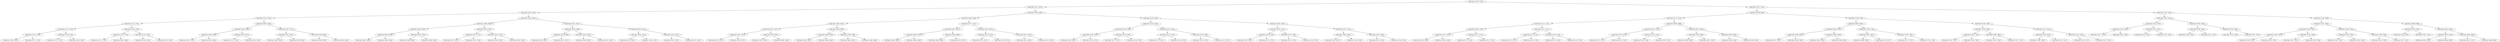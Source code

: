 digraph G{
1837022119 [label="Node{data=[5105, 5105]}"]
1837022119 -> 715453756
715453756 [label="Node{data=[3673, 3673]}"]
715453756 -> 1875352706
1875352706 [label="Node{data=[3061, 3061]}"]
1875352706 -> 103340768
103340768 [label="Node{data=[2251, 2251]}"]
103340768 -> 513010177
513010177 [label="Node{data=[1671, 1671]}"]
513010177 -> 320070138
320070138 [label="Node{data=[1574, 1574]}"]
320070138 -> 1080249494
1080249494 [label="Node{data=[1140, 1140]}"]
1080249494 -> 6054304
6054304 [label="Node{data=[1040, 1040]}"]
1080249494 -> 27152456
27152456 [label="Node{data=[1573, 1573]}"]
320070138 -> 219049392
219049392 [label="Node{data=[1576, 1576]}"]
219049392 -> 1465096059
1465096059 [label="Node{data=[1575, 1575]}"]
219049392 -> 878816592
878816592 [label="Node{data=[1628, 1628]}"]
513010177 -> 1192142724
1192142724 [label="Node{data=[2016, 2016]}"]
1192142724 -> 957555000
957555000 [label="Node{data=[1745, 1745]}"]
957555000 -> 1915781422
1915781422 [label="Node{data=[1726, 1726]}"]
957555000 -> 1258469653
1258469653 [label="Node{data=[1996, 1996]}"]
1192142724 -> 2030179702
2030179702 [label="Node{data=[2220, 2220]}"]
2030179702 -> 1505292687
1505292687 [label="Node{data=[2190, 2190]}"]
2030179702 -> 804729447
804729447 [label="Node{data=[2230, 2230]}"]
103340768 -> 1910762653
1910762653 [label="Node{data=[3053, 3053]}"]
1910762653 -> 413400690
413400690 [label="Node{data=[2683, 2683]}"]
413400690 -> 101269600
101269600 [label="Node{data=[2600, 2600]}"]
101269600 -> 284901068
284901068 [label="Node{data=[2255, 2255]}"]
101269600 -> 2123546442
2123546442 [label="Node{data=[2604, 2604]}"]
413400690 -> 2042994308
2042994308 [label="Node{data=[3051, 3051]}"]
2042994308 -> 889441180
889441180 [label="Node{data=[2725, 2725]}"]
2042994308 -> 2093457070
2093457070 [label="Node{data=[3052, 3052]}"]
1910762653 -> 398722707
398722707 [label="Node{data=[3057, 3057]}"]
398722707 -> 1109433169
1109433169 [label="Node{data=[3055, 3055]}"]
1109433169 -> 1767172002
1767172002 [label="Node{data=[3054, 3054]}"]
1109433169 -> 698758856
698758856 [label="Node{data=[3056, 3056]}"]
398722707 -> 518082033
518082033 [label="Node{data=[3059, 3059]}"]
518082033 -> 1482532719
1482532719 [label="Node{data=[3058, 3058]}"]
518082033 -> 385495601
385495601 [label="Node{data=[3060, 3060]}"]
1875352706 -> 242370128
242370128 [label="Node{data=[3544, 3544]}"]
242370128 -> 451415210
451415210 [label="Node{data=[3069, 3069]}"]
451415210 -> 792442439
792442439 [label="Node{data=[3065, 3065]}"]
792442439 -> 1746367019
1746367019 [label="Node{data=[3063, 3063]}"]
1746367019 -> 1959520703
1959520703 [label="Node{data=[3062, 3062]}"]
1746367019 -> 773600976
773600976 [label="Node{data=[3064, 3064]}"]
792442439 -> 1558656218
1558656218 [label="Node{data=[3067, 3067]}"]
1558656218 -> 254972743
254972743 [label="Node{data=[3066, 3066]}"]
1558656218 -> 614401295
614401295 [label="Node{data=[3068, 3068]}"]
451415210 -> 1811553786
1811553786 [label="Node{data=[3145, 3145]}"]
1811553786 -> 249472443
249472443 [label="Node{data=[3071, 3071]}"]
249472443 -> 367900556
367900556 [label="Node{data=[3070, 3070]}"]
249472443 -> 1233551171
1233551171 [label="Node{data=[3133, 3133]}"]
1811553786 -> 1923661380
1923661380 [label="Node{data=[3313, 3313]}"]
1923661380 -> 153104087
153104087 [label="Node{data=[3293, 3293]}"]
1923661380 -> 1896462760
1896462760 [label="Node{data=[3543, 3543]}"]
242370128 -> 193969325
193969325 [label="Node{data=[3552, 3552]}"]
193969325 -> 1013086470
1013086470 [label="Node{data=[3548, 3548]}"]
1013086470 -> 884780747
884780747 [label="Node{data=[3546, 3546]}"]
884780747 -> 147100941
147100941 [label="Node{data=[3545, 3545]}"]
884780747 -> 2128099948
2128099948 [label="Node{data=[3547, 3547]}"]
1013086470 -> 1373488888
1373488888 [label="Node{data=[3550, 3550]}"]
1373488888 -> 13037822
13037822 [label="Node{data=[3549, 3549]}"]
1373488888 -> 738619670
738619670 [label="Node{data=[3551, 3551]}"]
193969325 -> 322053536
322053536 [label="Node{data=[3561, 3561]}"]
322053536 -> 744999736
744999736 [label="Node{data=[3554, 3554]}"]
744999736 -> 462528330
462528330 [label="Node{data=[3553, 3553]}"]
744999736 -> 67163119
67163119 [label="Node{data=[3555, 3555]}"]
322053536 -> 111012330
111012330 [label="Node{data=[3671, 3671]}"]
111012330 -> 338807818
338807818 [label="Node{data=[3670, 3670]}"]
111012330 -> 63793673
63793673 [label="Node{data=[3672, 3672]}"]
715453756 -> 22040116
22040116 [label="Node{data=[4095, 4095]}"]
22040116 -> 1760245069
1760245069 [label="Node{data=[4063, 4063]}"]
1760245069 -> 1914758598
1914758598 [label="Node{data=[3681, 3681]}"]
1914758598 -> 441799849
441799849 [label="Node{data=[3677, 3677]}"]
441799849 -> 427264057
427264057 [label="Node{data=[3675, 3675]}"]
427264057 -> 679970567
679970567 [label="Node{data=[3674, 3674]}"]
427264057 -> 1576818948
1576818948 [label="Node{data=[3676, 3676]}"]
441799849 -> 1832697358
1832697358 [label="Node{data=[3679, 3679]}"]
1832697358 -> 1211090384
1211090384 [label="Node{data=[3678, 3678]}"]
1832697358 -> 1552206957
1552206957 [label="Node{data=[3680, 3680]}"]
1914758598 -> 1661962880
1661962880 [label="Node{data=[3685, 3685]}"]
1661962880 -> 1800115233
1800115233 [label="Node{data=[3683, 3683]}"]
1800115233 -> 1568464349
1568464349 [label="Node{data=[3682, 3682]}"]
1800115233 -> 669095355
669095355 [label="Node{data=[3684, 3684]}"]
1661962880 -> 941965389
941965389 [label="Node{data=[3796, 3796]}"]
941965389 -> 267919860
267919860 [label="Node{data=[3694, 3694]}"]
941965389 -> 886151139
886151139 [label="Node{data=[3989, 3989]}"]
1760245069 -> 532058255
532058255 [label="Node{data=[4071, 4071]}"]
532058255 -> 218340380
218340380 [label="Node{data=[4067, 4067]}"]
218340380 -> 1136327625
1136327625 [label="Node{data=[4065, 4065]}"]
1136327625 -> 2070676178
2070676178 [label="Node{data=[4064, 4064]}"]
1136327625 -> 1358288856
1358288856 [label="Node{data=[4066, 4066]}"]
218340380 -> 1099387558
1099387558 [label="Node{data=[4069, 4069]}"]
1099387558 -> 1442287084
1442287084 [label="Node{data=[4068, 4068]}"]
1099387558 -> 1318481682
1318481682 [label="Node{data=[4070, 4070]}"]
532058255 -> 816003599
816003599 [label="Node{data=[4075, 4075]}"]
816003599 -> 1271549151
1271549151 [label="Node{data=[4073, 4073]}"]
1271549151 -> 582693031
582693031 [label="Node{data=[4072, 4072]}"]
1271549151 -> 1604859165
1604859165 [label="Node{data=[4074, 4074]}"]
816003599 -> 1995575205
1995575205 [label="Node{data=[4077, 4077]}"]
1995575205 -> 1866930448
1866930448 [label="Node{data=[4076, 4076]}"]
1995575205 -> 335684183
335684183 [label="Node{data=[4078, 4078]}"]
22040116 -> 169671959
169671959 [label="Node{data=[4748, 4748]}"]
169671959 -> 1819628758
1819628758 [label="Node{data=[4740, 4740]}"]
1819628758 -> 1001218001
1001218001 [label="Node{data=[4736, 4736]}"]
1001218001 -> 1052295785
1052295785 [label="Node{data=[4706, 4706]}"]
1052295785 -> 1403086060
1403086060 [label="Node{data=[4264, 4264]}"]
1052295785 -> 355752362
355752362 [label="Node{data=[4735, 4735]}"]
1001218001 -> 1152835338
1152835338 [label="Node{data=[4738, 4738]}"]
1152835338 -> 1013311103
1013311103 [label="Node{data=[4737, 4737]}"]
1152835338 -> 1690006299
1690006299 [label="Node{data=[4739, 4739]}"]
1819628758 -> 1408605999
1408605999 [label="Node{data=[4744, 4744]}"]
1408605999 -> 566842580
566842580 [label="Node{data=[4742, 4742]}"]
566842580 -> 839653516
839653516 [label="Node{data=[4741, 4741]}"]
566842580 -> 219186813
219186813 [label="Node{data=[4743, 4743]}"]
1408605999 -> 1927511063
1927511063 [label="Node{data=[4746, 4746]}"]
1927511063 -> 434628971
434628971 [label="Node{data=[4745, 4745]}"]
1927511063 -> 1274895011
1274895011 [label="Node{data=[4747, 4747]}"]
169671959 -> 1121390287
1121390287 [label="Node{data=[4756, 4756]}"]
1121390287 -> 733860166
733860166 [label="Node{data=[4752, 4752]}"]
733860166 -> 221764075
221764075 [label="Node{data=[4750, 4750]}"]
221764075 -> 742302380
742302380 [label="Node{data=[4749, 4749]}"]
221764075 -> 1457873042
1457873042 [label="Node{data=[4751, 4751]}"]
733860166 -> 328707305
328707305 [label="Node{data=[4754, 4754]}"]
328707305 -> 542951409
542951409 [label="Node{data=[4753, 4753]}"]
328707305 -> 2033072788
2033072788 [label="Node{data=[4755, 4755]}"]
1121390287 -> 70399187
70399187 [label="Node{data=[5101, 5101]}"]
70399187 -> 720117848
720117848 [label="Node{data=[4861, 4861]}"]
720117848 -> 1825114555
1825114555 [label="Node{data=[4813, 4813]}"]
720117848 -> 1690002476
1690002476 [label="Node{data=[5100, 5100]}"]
70399187 -> 1908031684
1908031684 [label="Node{data=[5103, 5103]}"]
1908031684 -> 975126603
975126603 [label="Node{data=[5102, 5102]}"]
1908031684 -> 515838562
515838562 [label="Node{data=[5104, 5104]}"]
1837022119 -> 555388829
555388829 [label="Node{data=[7816, 7816]}"]
555388829 -> 33904410
33904410 [label="Node{data=[5396, 5396]}"]
33904410 -> 1121468937
1121468937 [label="Node{data=[5121, 5121]}"]
1121468937 -> 605185074
605185074 [label="Node{data=[5113, 5113]}"]
605185074 -> 1367437642
1367437642 [label="Node{data=[5109, 5109]}"]
1367437642 -> 2039759335
2039759335 [label="Node{data=[5107, 5107]}"]
2039759335 -> 2044501206
2044501206 [label="Node{data=[5106, 5106]}"]
2039759335 -> 1322800171
1322800171 [label="Node{data=[5108, 5108]}"]
1367437642 -> 344553371
344553371 [label="Node{data=[5111, 5111]}"]
344553371 -> 1330222996
1330222996 [label="Node{data=[5110, 5110]}"]
344553371 -> 1391364231
1391364231 [label="Node{data=[5112, 5112]}"]
605185074 -> 1578887165
1578887165 [label="Node{data=[5117, 5117]}"]
1578887165 -> 24213002
24213002 [label="Node{data=[5115, 5115]}"]
24213002 -> 42448007
42448007 [label="Node{data=[5114, 5114]}"]
24213002 -> 613134048
613134048 [label="Node{data=[5116, 5116]}"]
1578887165 -> 623808899
623808899 [label="Node{data=[5119, 5119]}"]
623808899 -> 795177482
795177482 [label="Node{data=[5118, 5118]}"]
623808899 -> 276416749
276416749 [label="Node{data=[5120, 5120]}"]
1121468937 -> 1769769132
1769769132 [label="Node{data=[5388, 5388]}"]
1769769132 -> 948940425
948940425 [label="Node{data=[5125, 5125]}"]
948940425 -> 1023311536
1023311536 [label="Node{data=[5123, 5123]}"]
1023311536 -> 1654585186
1654585186 [label="Node{data=[5122, 5122]}"]
1023311536 -> 1865038453
1865038453 [label="Node{data=[5124, 5124]}"]
948940425 -> 714353407
714353407 [label="Node{data=[5311, 5311]}"]
714353407 -> 1708186339
1708186339 [label="Node{data=[5126, 5126]}"]
714353407 -> 1893733596
1893733596 [label="Node{data=[5387, 5387]}"]
1769769132 -> 1311207719
1311207719 [label="Node{data=[5392, 5392]}"]
1311207719 -> 1164929486
1164929486 [label="Node{data=[5390, 5390]}"]
1164929486 -> 646689858
646689858 [label="Node{data=[5389, 5389]}"]
1164929486 -> 1455227579
1455227579 [label="Node{data=[5391, 5391]}"]
1311207719 -> 593948418
593948418 [label="Node{data=[5394, 5394]}"]
593948418 -> 502911929
502911929 [label="Node{data=[5393, 5393]}"]
593948418 -> 1722502624
1722502624 [label="Node{data=[5395, 5395]}"]
33904410 -> 1488790356
1488790356 [label="Node{data=[7800, 7800]}"]
1488790356 -> 1287113150
1287113150 [label="Node{data=[5605, 5605]}"]
1287113150 -> 528531338
528531338 [label="Node{data=[5601, 5601]}"]
528531338 -> 603469271
603469271 [label="Node{data=[5398, 5398]}"]
603469271 -> 317588863
317588863 [label="Node{data=[5397, 5397]}"]
603469271 -> 1625736357
1625736357 [label="Node{data=[5399, 5399]}"]
528531338 -> 2055228380
2055228380 [label="Node{data=[5603, 5603]}"]
2055228380 -> 414486486
414486486 [label="Node{data=[5602, 5602]}"]
2055228380 -> 2048107586
2048107586 [label="Node{data=[5604, 5604]}"]
1287113150 -> 738628681
738628681 [label="Node{data=[7796, 7796]}"]
738628681 -> 1411441854
1411441854 [label="Node{data=[5607, 5607]}"]
1411441854 -> 1758858195
1758858195 [label="Node{data=[5606, 5606]}"]
1411441854 -> 260084543
260084543 [label="Node{data=[6270, 6270]}"]
738628681 -> 389872218
389872218 [label="Node{data=[7798, 7798]}"]
389872218 -> 1156249879
1156249879 [label="Node{data=[7797, 7797]}"]
389872218 -> 473623242
473623242 [label="Node{data=[7799, 7799]}"]
1488790356 -> 396925721
396925721 [label="Node{data=[7808, 7808]}"]
396925721 -> 1731612060
1731612060 [label="Node{data=[7804, 7804]}"]
1731612060 -> 1946628652
1946628652 [label="Node{data=[7802, 7802]}"]
1946628652 -> 1067514588
1067514588 [label="Node{data=[7801, 7801]}"]
1946628652 -> 1812192866
1812192866 [label="Node{data=[7803, 7803]}"]
1731612060 -> 957101267
957101267 [label="Node{data=[7806, 7806]}"]
957101267 -> 1951917964
1951917964 [label="Node{data=[7805, 7805]}"]
957101267 -> 1276741056
1276741056 [label="Node{data=[7807, 7807]}"]
396925721 -> 1042002671
1042002671 [label="Node{data=[7812, 7812]}"]
1042002671 -> 1718199123
1718199123 [label="Node{data=[7810, 7810]}"]
1718199123 -> 768164757
768164757 [label="Node{data=[7809, 7809]}"]
1718199123 -> 763290729
763290729 [label="Node{data=[7811, 7811]}"]
1042002671 -> 1318168547
1318168547 [label="Node{data=[7814, 7814]}"]
1318168547 -> 1707730521
1707730521 [label="Node{data=[7813, 7813]}"]
1318168547 -> 50058398
50058398 [label="Node{data=[7815, 7815]}"]
555388829 -> 1484535044
1484535044 [label="Node{data=[7832, 7832]}"]
1484535044 -> 454111063
454111063 [label="Node{data=[7824, 7824]}"]
454111063 -> 834726210
834726210 [label="Node{data=[7820, 7820]}"]
834726210 -> 1841530048
1841530048 [label="Node{data=[7818, 7818]}"]
1841530048 -> 1420712041
1420712041 [label="Node{data=[7817, 7817]}"]
1841530048 -> 1188539964
1188539964 [label="Node{data=[7819, 7819]}"]
834726210 -> 1894503773
1894503773 [label="Node{data=[7822, 7822]}"]
1894503773 -> 33532420
33532420 [label="Node{data=[7821, 7821]}"]
1894503773 -> 666163010
666163010 [label="Node{data=[7823, 7823]}"]
454111063 -> 1558789062
1558789062 [label="Node{data=[7828, 7828]}"]
1558789062 -> 1913019451
1913019451 [label="Node{data=[7826, 7826]}"]
1913019451 -> 240482293
240482293 [label="Node{data=[7825, 7825]}"]
1913019451 -> 265990074
265990074 [label="Node{data=[7827, 7827]}"]
1558789062 -> 444109452
444109452 [label="Node{data=[7830, 7830]}"]
444109452 -> 1524621948
1524621948 [label="Node{data=[7829, 7829]}"]
444109452 -> 2131807245
2131807245 [label="Node{data=[7831, 7831]}"]
1484535044 -> 627903274
627903274 [label="Node{data=[7848, 7848]}"]
627903274 -> 2078216697
2078216697 [label="Node{data=[7840, 7840]}"]
2078216697 -> 1580650748
1580650748 [label="Node{data=[7836, 7836]}"]
1580650748 -> 658444179
658444179 [label="Node{data=[7834, 7834]}"]
658444179 -> 1782998021
1782998021 [label="Node{data=[7833, 7833]}"]
658444179 -> 1771429997
1771429997 [label="Node{data=[7835, 7835]}"]
1580650748 -> 30178451
30178451 [label="Node{data=[7838, 7838]}"]
30178451 -> 1582344366
1582344366 [label="Node{data=[7837, 7837]}"]
30178451 -> 124754221
124754221 [label="Node{data=[7839, 7839]}"]
2078216697 -> 1103075109
1103075109 [label="Node{data=[7844, 7844]}"]
1103075109 -> 603276133
603276133 [label="Node{data=[7842, 7842]}"]
603276133 -> 2025560685
2025560685 [label="Node{data=[7841, 7841]}"]
603276133 -> 65458854
65458854 [label="Node{data=[7843, 7843]}"]
1103075109 -> 1054698304
1054698304 [label="Node{data=[7846, 7846]}"]
1054698304 -> 926607765
926607765 [label="Node{data=[7845, 7845]}"]
1054698304 -> 326530541
326530541 [label="Node{data=[7847, 7847]}"]
627903274 -> 640739015
640739015 [label="Node{data=[8366, 8366]}"]
640739015 -> 1935805994
1935805994 [label="Node{data=[7850, 7850]}"]
1935805994 -> 334768018
334768018 [label="Node{data=[7849, 7849]}"]
1935805994 -> 864936220
864936220 [label="Node{data=[7851, 7851]}"]
640739015 -> 304754548
304754548 [label="Node{data=[8952, 8952]}"]
304754548 -> 1910136901
1910136901 [label="Node{data=[8576, 8576]}"]
1910136901 -> 1134559579
1134559579 [label="Node{data=[8391, 8391]}"]
1910136901 -> 536448306
536448306 [label="Node{data=[8686, 8686]}"]
304754548 -> 1558921270
1558921270 [label="Node{data=[9584, 9584]}"]
1558921270 -> 2115095462
2115095462 [label="Node{data=[9131, 9131]}"]
1558921270 -> 1039706086
1039706086 [label="Node{data=[9608, 9608]}"]
}